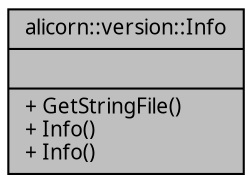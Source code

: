 digraph "alicorn::version::Info"
{
 // INTERACTIVE_SVG=YES
  edge [fontname="Verdana",fontsize="10",labelfontname="Verdana",labelfontsize="10"];
  node [fontname="Verdana",fontsize="10",shape=record];
  Node1 [label="{alicorn::version::Info\n||+ GetStringFile()\l+ Info()\l+ Info()\l}",height=0.2,width=0.4,color="black", fillcolor="grey75", style="filled", fontcolor="black"];
}
